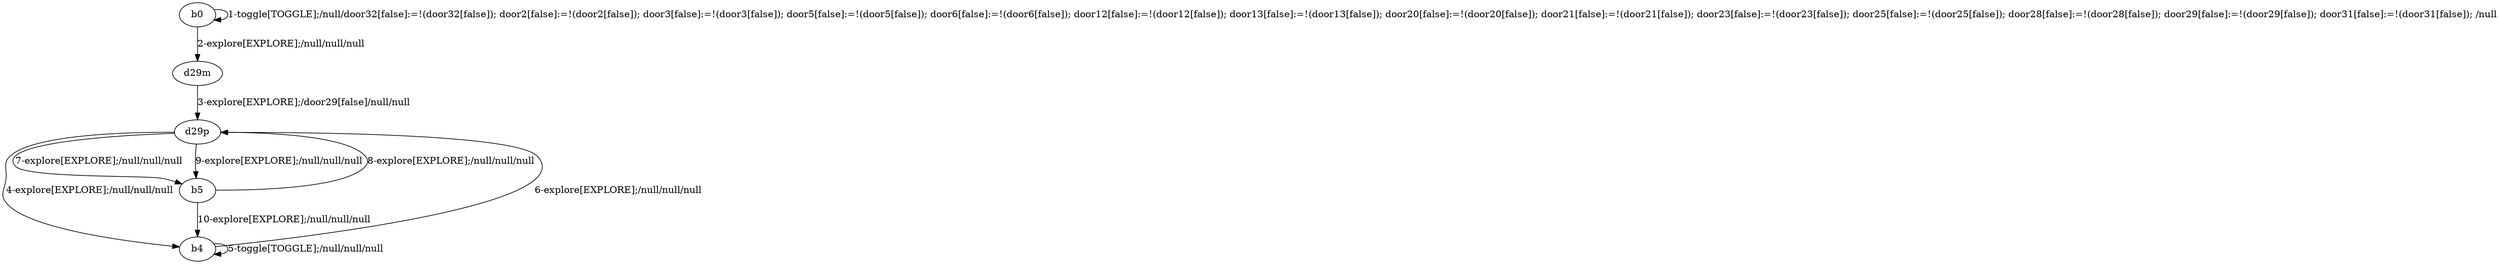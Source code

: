# Total number of goals covered by this test: 1
# b5 --> b4

digraph g {
"b0" -> "b0" [label = "1-toggle[TOGGLE];/null/door32[false]:=!(door32[false]); door2[false]:=!(door2[false]); door3[false]:=!(door3[false]); door5[false]:=!(door5[false]); door6[false]:=!(door6[false]); door12[false]:=!(door12[false]); door13[false]:=!(door13[false]); door20[false]:=!(door20[false]); door21[false]:=!(door21[false]); door23[false]:=!(door23[false]); door25[false]:=!(door25[false]); door28[false]:=!(door28[false]); door29[false]:=!(door29[false]); door31[false]:=!(door31[false]); /null"];
"b0" -> "d29m" [label = "2-explore[EXPLORE];/null/null/null"];
"d29m" -> "d29p" [label = "3-explore[EXPLORE];/door29[false]/null/null"];
"d29p" -> "b4" [label = "4-explore[EXPLORE];/null/null/null"];
"b4" -> "b4" [label = "5-toggle[TOGGLE];/null/null/null"];
"b4" -> "d29p" [label = "6-explore[EXPLORE];/null/null/null"];
"d29p" -> "b5" [label = "7-explore[EXPLORE];/null/null/null"];
"b5" -> "d29p" [label = "8-explore[EXPLORE];/null/null/null"];
"d29p" -> "b5" [label = "9-explore[EXPLORE];/null/null/null"];
"b5" -> "b4" [label = "10-explore[EXPLORE];/null/null/null"];
}